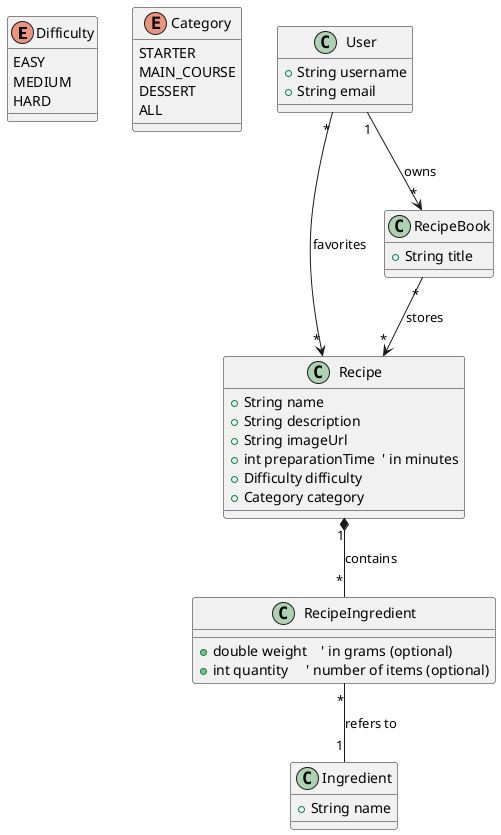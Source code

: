 @startuml

'===========================
' Enumerations
'===========================
enum Difficulty {
    EASY
    MEDIUM
    HARD
}

enum Category {
    STARTER
    MAIN_COURSE
    DESSERT
    ALL
}

'===========================
' Classes
'===========================
class Ingredient {
    +String name
}

class RecipeIngredient {
    +double weight    ' in grams (optional)
    +int quantity     ' number of items (optional)
}

class Recipe {
    +String name
    +String description
    +String imageUrl
    +int preparationTime  ' in minutes
    +Difficulty difficulty
    +Category category
}

class RecipeBook {
    +String title
}

class User {
    +String username
    +String email
}

'===========================
' Associations
'===========================
' A Recipe is composed of one or more RecipeIngredients
Recipe "1" *-- "*" RecipeIngredient : contains

' Each RecipeIngredient refers to exactly one Ingredient
RecipeIngredient "*" -- "1" Ingredient : refers to

' A RecipeBook can store multiple Recipes
RecipeBook "*" --> "*" Recipe : stores

' A User owns zero or more RecipeBooks
User "1" --> "*" RecipeBook : owns

' A User can mark many Recipes as favorites (many-to-many)
User "*" --> "*" Recipe : favorites

@enduml
